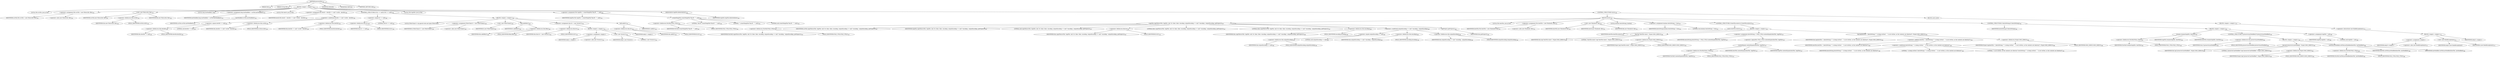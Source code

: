 digraph "processFile" {  
"619" [label = <(METHOD,processFile)<SUB>333</SUB>> ]
"28" [label = <(PARAM,this)<SUB>333</SUB>> ]
"620" [label = <(PARAM,String file)<SUB>333</SUB>> ]
"621" [label = <(BLOCK,&lt;empty&gt;,&lt;empty&gt;)<SUB>333</SUB>> ]
"24" [label = <(LOCAL,File srcFile: java.io.File)> ]
"622" [label = <(&lt;operator&gt;.assignment,File srcFile = new File(srcDir, file))<SUB>334</SUB>> ]
"623" [label = <(IDENTIFIER,srcFile,File srcFile = new File(srcDir, file))<SUB>334</SUB>> ]
"624" [label = <(&lt;operator&gt;.alloc,new File(srcDir, file))<SUB>334</SUB>> ]
"625" [label = <(&lt;init&gt;,new File(srcDir, file))<SUB>334</SUB>> ]
"23" [label = <(IDENTIFIER,srcFile,new File(srcDir, file))<SUB>334</SUB>> ]
"626" [label = <(&lt;operator&gt;.fieldAccess,this.srcDir)<SUB>334</SUB>> ]
"627" [label = <(IDENTIFIER,this,new File(srcDir, file))<SUB>334</SUB>> ]
"628" [label = <(FIELD_IDENTIFIER,srcDir,srcDir)<SUB>334</SUB>> ]
"629" [label = <(IDENTIFIER,file,new File(srcDir, file))<SUB>334</SUB>> ]
"630" [label = <(LOCAL,long lastModified: long)> ]
"631" [label = <(&lt;operator&gt;.assignment,long lastModified = srcFile.lastModified())<SUB>335</SUB>> ]
"632" [label = <(IDENTIFIER,lastModified,long lastModified = srcFile.lastModified())<SUB>335</SUB>> ]
"633" [label = <(lastModified,srcFile.lastModified())<SUB>335</SUB>> ]
"634" [label = <(IDENTIFIER,srcFile,srcFile.lastModified())<SUB>335</SUB>> ]
"635" [label = <(LOCAL,File destD: java.io.File)> ]
"636" [label = <(&lt;operator&gt;.assignment,File destD = destDir == null ? srcDir : destDir)<SUB>336</SUB>> ]
"637" [label = <(IDENTIFIER,destD,File destD = destDir == null ? srcDir : destDir)<SUB>336</SUB>> ]
"638" [label = <(&lt;operator&gt;.conditional,destDir == null ? srcDir : destDir)<SUB>336</SUB>> ]
"639" [label = <(&lt;operator&gt;.equals,destDir == null)<SUB>336</SUB>> ]
"640" [label = <(&lt;operator&gt;.fieldAccess,this.destDir)<SUB>336</SUB>> ]
"641" [label = <(IDENTIFIER,this,destDir == null)<SUB>336</SUB>> ]
"642" [label = <(FIELD_IDENTIFIER,destDir,destDir)<SUB>336</SUB>> ]
"643" [label = <(LITERAL,null,destDir == null)<SUB>336</SUB>> ]
"644" [label = <(&lt;operator&gt;.fieldAccess,this.srcDir)<SUB>336</SUB>> ]
"645" [label = <(IDENTIFIER,this,destDir == null ? srcDir : destDir)<SUB>336</SUB>> ]
"646" [label = <(FIELD_IDENTIFIER,srcDir,srcDir)<SUB>336</SUB>> ]
"647" [label = <(&lt;operator&gt;.fieldAccess,this.destDir)<SUB>336</SUB>> ]
"648" [label = <(IDENTIFIER,this,destDir == null ? srcDir : destDir)<SUB>336</SUB>> ]
"649" [label = <(FIELD_IDENTIFIER,destDir,destDir)<SUB>336</SUB>> ]
"650" [label = <(CONTROL_STRUCTURE,if (fcv == null),if (fcv == null))<SUB>338</SUB>> ]
"651" [label = <(&lt;operator&gt;.equals,fcv == null)<SUB>338</SUB>> ]
"652" [label = <(&lt;operator&gt;.fieldAccess,this.fcv)<SUB>338</SUB>> ]
"653" [label = <(IDENTIFIER,this,fcv == null)<SUB>338</SUB>> ]
"654" [label = <(FIELD_IDENTIFIER,fcv,fcv)<SUB>338</SUB>> ]
"655" [label = <(LITERAL,null,fcv == null)<SUB>338</SUB>> ]
"656" [label = <(BLOCK,&lt;empty&gt;,&lt;empty&gt;)<SUB>338</SUB>> ]
"26" [label = <(LOCAL,FilterChain fc: org.apache.tools.ant.types.FilterChain)> ]
"657" [label = <(&lt;operator&gt;.assignment,FilterChain fc = new FilterChain())<SUB>339</SUB>> ]
"658" [label = <(IDENTIFIER,fc,FilterChain fc = new FilterChain())<SUB>339</SUB>> ]
"659" [label = <(&lt;operator&gt;.alloc,new FilterChain())<SUB>339</SUB>> ]
"660" [label = <(&lt;init&gt;,new FilterChain())<SUB>339</SUB>> ]
"25" [label = <(IDENTIFIER,fc,new FilterChain())<SUB>339</SUB>> ]
"661" [label = <(add,add(filter))<SUB>340</SUB>> ]
"662" [label = <(IDENTIFIER,fc,add(filter))<SUB>340</SUB>> ]
"663" [label = <(&lt;operator&gt;.fieldAccess,this.filter)<SUB>340</SUB>> ]
"664" [label = <(IDENTIFIER,this,add(filter))<SUB>340</SUB>> ]
"665" [label = <(FIELD_IDENTIFIER,filter,filter)<SUB>340</SUB>> ]
"666" [label = <(&lt;operator&gt;.assignment,this.fcv = new Vector(1))<SUB>341</SUB>> ]
"667" [label = <(&lt;operator&gt;.fieldAccess,this.fcv)<SUB>341</SUB>> ]
"668" [label = <(IDENTIFIER,this,this.fcv = new Vector(1))<SUB>341</SUB>> ]
"669" [label = <(FIELD_IDENTIFIER,fcv,fcv)<SUB>341</SUB>> ]
"670" [label = <(BLOCK,&lt;empty&gt;,&lt;empty&gt;)<SUB>341</SUB>> ]
"671" [label = <(&lt;operator&gt;.assignment,&lt;empty&gt;)> ]
"672" [label = <(IDENTIFIER,$obj11,&lt;empty&gt;)> ]
"673" [label = <(&lt;operator&gt;.alloc,new Vector(1))<SUB>341</SUB>> ]
"674" [label = <(&lt;init&gt;,new Vector(1))<SUB>341</SUB>> ]
"675" [label = <(IDENTIFIER,$obj11,new Vector(1))> ]
"676" [label = <(LITERAL,1,new Vector(1))<SUB>341</SUB>> ]
"677" [label = <(IDENTIFIER,$obj11,&lt;empty&gt;)> ]
"678" [label = <(add,add(fc))<SUB>342</SUB>> ]
"679" [label = <(&lt;operator&gt;.fieldAccess,this.fcv)<SUB>342</SUB>> ]
"680" [label = <(IDENTIFIER,this,add(fc))<SUB>342</SUB>> ]
"681" [label = <(FIELD_IDENTIFIER,fcv,fcv)<SUB>342</SUB>> ]
"682" [label = <(IDENTIFIER,fc,add(fc))<SUB>342</SUB>> ]
"683" [label = <(LOCAL,File tmpFile: java.io.File)> ]
"684" [label = <(&lt;operator&gt;.assignment,File tmpFile = createTempFile(&quot;fixcrlf&quot;, &quot;&quot;, null))<SUB>344</SUB>> ]
"685" [label = <(IDENTIFIER,tmpFile,File tmpFile = createTempFile(&quot;fixcrlf&quot;, &quot;&quot;, null))<SUB>344</SUB>> ]
"686" [label = <(createTempFile,createTempFile(&quot;fixcrlf&quot;, &quot;&quot;, null))<SUB>344</SUB>> ]
"687" [label = <(&lt;operator&gt;.fieldAccess,FixCRLF.FILE_UTILS)<SUB>344</SUB>> ]
"688" [label = <(IDENTIFIER,FixCRLF,createTempFile(&quot;fixcrlf&quot;, &quot;&quot;, null))<SUB>344</SUB>> ]
"689" [label = <(FIELD_IDENTIFIER,FILE_UTILS,FILE_UTILS)<SUB>344</SUB>> ]
"690" [label = <(LITERAL,&quot;fixcrlf&quot;,createTempFile(&quot;fixcrlf&quot;, &quot;&quot;, null))<SUB>344</SUB>> ]
"691" [label = <(LITERAL,&quot;&quot;,createTempFile(&quot;fixcrlf&quot;, &quot;&quot;, null))<SUB>344</SUB>> ]
"692" [label = <(LITERAL,null,createTempFile(&quot;fixcrlf&quot;, &quot;&quot;, null))<SUB>344</SUB>> ]
"693" [label = <(deleteOnExit,tmpFile.deleteOnExit())<SUB>345</SUB>> ]
"694" [label = <(IDENTIFIER,tmpFile,tmpFile.deleteOnExit())<SUB>345</SUB>> ]
"695" [label = <(CONTROL_STRUCTURE,try,try)<SUB>346</SUB>> ]
"696" [label = <(BLOCK,try,try)<SUB>346</SUB>> ]
"697" [label = <(copyFile,copyFile(srcFile, tmpFile, null, fcv, false, false, encoding, outputEncoding == null ? encoding : outputEncoding, getProject()))<SUB>347</SUB>> ]
"698" [label = <(&lt;operator&gt;.fieldAccess,FixCRLF.FILE_UTILS)<SUB>347</SUB>> ]
"699" [label = <(IDENTIFIER,FixCRLF,copyFile(srcFile, tmpFile, null, fcv, false, false, encoding, outputEncoding == null ? encoding : outputEncoding, getProject()))<SUB>347</SUB>> ]
"700" [label = <(FIELD_IDENTIFIER,FILE_UTILS,FILE_UTILS)<SUB>347</SUB>> ]
"701" [label = <(IDENTIFIER,srcFile,copyFile(srcFile, tmpFile, null, fcv, false, false, encoding, outputEncoding == null ? encoding : outputEncoding, getProject()))<SUB>347</SUB>> ]
"702" [label = <(IDENTIFIER,tmpFile,copyFile(srcFile, tmpFile, null, fcv, false, false, encoding, outputEncoding == null ? encoding : outputEncoding, getProject()))<SUB>347</SUB>> ]
"703" [label = <(LITERAL,null,copyFile(srcFile, tmpFile, null, fcv, false, false, encoding, outputEncoding == null ? encoding : outputEncoding, getProject()))<SUB>347</SUB>> ]
"704" [label = <(&lt;operator&gt;.fieldAccess,this.fcv)<SUB>347</SUB>> ]
"705" [label = <(IDENTIFIER,this,copyFile(srcFile, tmpFile, null, fcv, false, false, encoding, outputEncoding == null ? encoding : outputEncoding, getProject()))<SUB>347</SUB>> ]
"706" [label = <(FIELD_IDENTIFIER,fcv,fcv)<SUB>347</SUB>> ]
"707" [label = <(LITERAL,false,copyFile(srcFile, tmpFile, null, fcv, false, false, encoding, outputEncoding == null ? encoding : outputEncoding, getProject()))<SUB>347</SUB>> ]
"708" [label = <(LITERAL,false,copyFile(srcFile, tmpFile, null, fcv, false, false, encoding, outputEncoding == null ? encoding : outputEncoding, getProject()))<SUB>347</SUB>> ]
"709" [label = <(&lt;operator&gt;.fieldAccess,this.encoding)<SUB>348</SUB>> ]
"710" [label = <(IDENTIFIER,this,copyFile(srcFile, tmpFile, null, fcv, false, false, encoding, outputEncoding == null ? encoding : outputEncoding, getProject()))<SUB>348</SUB>> ]
"711" [label = <(FIELD_IDENTIFIER,encoding,encoding)<SUB>348</SUB>> ]
"712" [label = <(&lt;operator&gt;.conditional,outputEncoding == null ? encoding : outputEncoding)<SUB>348</SUB>> ]
"713" [label = <(&lt;operator&gt;.equals,outputEncoding == null)<SUB>348</SUB>> ]
"714" [label = <(&lt;operator&gt;.fieldAccess,this.outputEncoding)<SUB>348</SUB>> ]
"715" [label = <(IDENTIFIER,this,outputEncoding == null)<SUB>348</SUB>> ]
"716" [label = <(FIELD_IDENTIFIER,outputEncoding,outputEncoding)<SUB>348</SUB>> ]
"717" [label = <(LITERAL,null,outputEncoding == null)<SUB>348</SUB>> ]
"718" [label = <(&lt;operator&gt;.fieldAccess,this.encoding)<SUB>348</SUB>> ]
"719" [label = <(IDENTIFIER,this,outputEncoding == null ? encoding : outputEncoding)<SUB>348</SUB>> ]
"720" [label = <(FIELD_IDENTIFIER,encoding,encoding)<SUB>348</SUB>> ]
"721" [label = <(&lt;operator&gt;.fieldAccess,this.outputEncoding)<SUB>348</SUB>> ]
"722" [label = <(IDENTIFIER,this,outputEncoding == null ? encoding : outputEncoding)<SUB>348</SUB>> ]
"723" [label = <(FIELD_IDENTIFIER,outputEncoding,outputEncoding)<SUB>348</SUB>> ]
"724" [label = <(getProject,getProject())<SUB>349</SUB>> ]
"27" [label = <(IDENTIFIER,this,getProject())<SUB>349</SUB>> ]
"30" [label = <(LOCAL,File destFile: java.io.File)> ]
"725" [label = <(&lt;operator&gt;.assignment,File destFile = new File(destD, file))<SUB>351</SUB>> ]
"726" [label = <(IDENTIFIER,destFile,File destFile = new File(destD, file))<SUB>351</SUB>> ]
"727" [label = <(&lt;operator&gt;.alloc,new File(destD, file))<SUB>351</SUB>> ]
"728" [label = <(&lt;init&gt;,new File(destD, file))<SUB>351</SUB>> ]
"29" [label = <(IDENTIFIER,destFile,new File(destD, file))<SUB>351</SUB>> ]
"729" [label = <(IDENTIFIER,destD,new File(destD, file))<SUB>351</SUB>> ]
"730" [label = <(IDENTIFIER,file,new File(destD, file))<SUB>351</SUB>> ]
"731" [label = <(LOCAL,boolean destIsWrong: boolean)> ]
"732" [label = <(&lt;operator&gt;.assignment,boolean destIsWrong = true)<SUB>353</SUB>> ]
"733" [label = <(IDENTIFIER,destIsWrong,boolean destIsWrong = true)<SUB>353</SUB>> ]
"734" [label = <(LITERAL,true,boolean destIsWrong = true)<SUB>353</SUB>> ]
"735" [label = <(CONTROL_STRUCTURE,if (destFile.exists()),if (destFile.exists()))<SUB>354</SUB>> ]
"736" [label = <(exists,destFile.exists())<SUB>354</SUB>> ]
"737" [label = <(IDENTIFIER,destFile,destFile.exists())<SUB>354</SUB>> ]
"738" [label = <(BLOCK,&lt;empty&gt;,&lt;empty&gt;)<SUB>354</SUB>> ]
"739" [label = <(log,log(&quot;destFile exists&quot;, Project.MSG_DEBUG))<SUB>356</SUB>> ]
"31" [label = <(IDENTIFIER,this,log(&quot;destFile exists&quot;, Project.MSG_DEBUG))<SUB>356</SUB>> ]
"740" [label = <(LITERAL,&quot;destFile exists&quot;,log(&quot;destFile exists&quot;, Project.MSG_DEBUG))<SUB>356</SUB>> ]
"741" [label = <(&lt;operator&gt;.fieldAccess,Project.MSG_DEBUG)<SUB>356</SUB>> ]
"742" [label = <(IDENTIFIER,Project,log(&quot;destFile exists&quot;, Project.MSG_DEBUG))<SUB>356</SUB>> ]
"743" [label = <(FIELD_IDENTIFIER,MSG_DEBUG,MSG_DEBUG)<SUB>356</SUB>> ]
"744" [label = <(&lt;operator&gt;.assignment,destIsWrong = !FILE_UTILS.contentEquals(destFile, tmpFile))<SUB>357</SUB>> ]
"745" [label = <(IDENTIFIER,destIsWrong,destIsWrong = !FILE_UTILS.contentEquals(destFile, tmpFile))<SUB>357</SUB>> ]
"746" [label = <(&lt;operator&gt;.logicalNot,!FILE_UTILS.contentEquals(destFile, tmpFile))<SUB>357</SUB>> ]
"747" [label = <(contentEquals,contentEquals(destFile, tmpFile))<SUB>357</SUB>> ]
"748" [label = <(&lt;operator&gt;.fieldAccess,FixCRLF.FILE_UTILS)<SUB>357</SUB>> ]
"749" [label = <(IDENTIFIER,FixCRLF,contentEquals(destFile, tmpFile))<SUB>357</SUB>> ]
"750" [label = <(FIELD_IDENTIFIER,FILE_UTILS,FILE_UTILS)<SUB>357</SUB>> ]
"751" [label = <(IDENTIFIER,destFile,contentEquals(destFile, tmpFile))<SUB>357</SUB>> ]
"752" [label = <(IDENTIFIER,tmpFile,contentEquals(destFile, tmpFile))<SUB>357</SUB>> ]
"753" [label = <(log,log(destFile + (destIsWrong ? &quot; is being written&quot; : &quot; is not written, as the contents are identical&quot;), Project.MSG_DEBUG))<SUB>358</SUB>> ]
"32" [label = <(IDENTIFIER,this,log(destFile + (destIsWrong ? &quot; is being written&quot; : &quot; is not written, as the contents are identical&quot;), Project.MSG_DEBUG))<SUB>358</SUB>> ]
"754" [label = <(&lt;operator&gt;.addition,destFile + (destIsWrong ? &quot; is being written&quot; : &quot; is not written, as the contents are identical&quot;))<SUB>358</SUB>> ]
"755" [label = <(IDENTIFIER,destFile,destFile + (destIsWrong ? &quot; is being written&quot; : &quot; is not written, as the contents are identical&quot;))<SUB>358</SUB>> ]
"756" [label = <(&lt;operator&gt;.conditional,destIsWrong ? &quot; is being written&quot; : &quot; is not written, as the contents are identical&quot;)<SUB>358</SUB>> ]
"757" [label = <(IDENTIFIER,destIsWrong,destIsWrong ? &quot; is being written&quot; : &quot; is not written, as the contents are identical&quot;)<SUB>358</SUB>> ]
"758" [label = <(LITERAL,&quot; is being written&quot;,destIsWrong ? &quot; is being written&quot; : &quot; is not written, as the contents are identical&quot;)<SUB>358</SUB>> ]
"759" [label = <(LITERAL,&quot; is not written, as the contents are identical&quot;,destIsWrong ? &quot; is being written&quot; : &quot; is not written, as the contents are identical&quot;)<SUB>359</SUB>> ]
"760" [label = <(&lt;operator&gt;.fieldAccess,Project.MSG_DEBUG)<SUB>360</SUB>> ]
"761" [label = <(IDENTIFIER,Project,log(destFile + (destIsWrong ? &quot; is being written&quot; : &quot; is not written, as the contents are identical&quot;), Project.MSG_DEBUG))<SUB>360</SUB>> ]
"762" [label = <(FIELD_IDENTIFIER,MSG_DEBUG,MSG_DEBUG)<SUB>360</SUB>> ]
"763" [label = <(CONTROL_STRUCTURE,if (destIsWrong),if (destIsWrong))<SUB>362</SUB>> ]
"764" [label = <(IDENTIFIER,destIsWrong,if (destIsWrong))<SUB>362</SUB>> ]
"765" [label = <(BLOCK,&lt;empty&gt;,&lt;empty&gt;)<SUB>362</SUB>> ]
"766" [label = <(rename,rename(tmpFile, destFile))<SUB>363</SUB>> ]
"767" [label = <(&lt;operator&gt;.fieldAccess,FixCRLF.FILE_UTILS)<SUB>363</SUB>> ]
"768" [label = <(IDENTIFIER,FixCRLF,rename(tmpFile, destFile))<SUB>363</SUB>> ]
"769" [label = <(FIELD_IDENTIFIER,FILE_UTILS,FILE_UTILS)<SUB>363</SUB>> ]
"770" [label = <(IDENTIFIER,tmpFile,rename(tmpFile, destFile))<SUB>363</SUB>> ]
"771" [label = <(IDENTIFIER,destFile,rename(tmpFile, destFile))<SUB>363</SUB>> ]
"772" [label = <(CONTROL_STRUCTURE,if (preserveLastModified),if (preserveLastModified))<SUB>364</SUB>> ]
"773" [label = <(&lt;operator&gt;.fieldAccess,this.preserveLastModified)<SUB>364</SUB>> ]
"774" [label = <(IDENTIFIER,this,if (preserveLastModified))<SUB>364</SUB>> ]
"775" [label = <(FIELD_IDENTIFIER,preserveLastModified,preserveLastModified)<SUB>364</SUB>> ]
"776" [label = <(BLOCK,&lt;empty&gt;,&lt;empty&gt;)<SUB>364</SUB>> ]
"777" [label = <(log,log(&quot;preserved lastModified&quot;, Project.MSG_DEBUG))<SUB>365</SUB>> ]
"33" [label = <(IDENTIFIER,this,log(&quot;preserved lastModified&quot;, Project.MSG_DEBUG))<SUB>365</SUB>> ]
"778" [label = <(LITERAL,&quot;preserved lastModified&quot;,log(&quot;preserved lastModified&quot;, Project.MSG_DEBUG))<SUB>365</SUB>> ]
"779" [label = <(&lt;operator&gt;.fieldAccess,Project.MSG_DEBUG)<SUB>365</SUB>> ]
"780" [label = <(IDENTIFIER,Project,log(&quot;preserved lastModified&quot;, Project.MSG_DEBUG))<SUB>365</SUB>> ]
"781" [label = <(FIELD_IDENTIFIER,MSG_DEBUG,MSG_DEBUG)<SUB>365</SUB>> ]
"782" [label = <(setFileLastModified,setFileLastModified(destFile, lastModified))<SUB>366</SUB>> ]
"783" [label = <(&lt;operator&gt;.fieldAccess,FixCRLF.FILE_UTILS)<SUB>366</SUB>> ]
"784" [label = <(IDENTIFIER,FixCRLF,setFileLastModified(destFile, lastModified))<SUB>366</SUB>> ]
"785" [label = <(FIELD_IDENTIFIER,FILE_UTILS,FILE_UTILS)<SUB>366</SUB>> ]
"786" [label = <(IDENTIFIER,destFile,setFileLastModified(destFile, lastModified))<SUB>366</SUB>> ]
"787" [label = <(IDENTIFIER,lastModified,setFileLastModified(destFile, lastModified))<SUB>366</SUB>> ]
"788" [label = <(&lt;operator&gt;.assignment,tmpFile = null)<SUB>368</SUB>> ]
"789" [label = <(IDENTIFIER,tmpFile,tmpFile = null)<SUB>368</SUB>> ]
"790" [label = <(LITERAL,null,tmpFile = null)<SUB>368</SUB>> ]
"791" [label = <(BLOCK,catch,catch)> ]
"792" [label = <(BLOCK,&lt;empty&gt;,&lt;empty&gt;)<SUB>370</SUB>> ]
"793" [label = <(&lt;operator&gt;.throw,throw new BuildException(e);)<SUB>371</SUB>> ]
"794" [label = <(BLOCK,&lt;empty&gt;,&lt;empty&gt;)<SUB>371</SUB>> ]
"795" [label = <(&lt;operator&gt;.assignment,&lt;empty&gt;)> ]
"796" [label = <(IDENTIFIER,$obj13,&lt;empty&gt;)> ]
"797" [label = <(&lt;operator&gt;.alloc,new BuildException(e))<SUB>371</SUB>> ]
"798" [label = <(&lt;init&gt;,new BuildException(e))<SUB>371</SUB>> ]
"799" [label = <(IDENTIFIER,$obj13,new BuildException(e))> ]
"800" [label = <(IDENTIFIER,e,new BuildException(e))<SUB>371</SUB>> ]
"801" [label = <(IDENTIFIER,$obj13,&lt;empty&gt;)> ]
"802" [label = <(MODIFIER,PRIVATE)> ]
"803" [label = <(MODIFIER,VIRTUAL)> ]
"804" [label = <(METHOD_RETURN,void)<SUB>333</SUB>> ]
  "619" -> "28" 
  "619" -> "620" 
  "619" -> "621" 
  "619" -> "802" 
  "619" -> "803" 
  "619" -> "804" 
  "621" -> "24" 
  "621" -> "622" 
  "621" -> "625" 
  "621" -> "630" 
  "621" -> "631" 
  "621" -> "635" 
  "621" -> "636" 
  "621" -> "650" 
  "621" -> "683" 
  "621" -> "684" 
  "621" -> "693" 
  "621" -> "695" 
  "622" -> "623" 
  "622" -> "624" 
  "625" -> "23" 
  "625" -> "626" 
  "625" -> "629" 
  "626" -> "627" 
  "626" -> "628" 
  "631" -> "632" 
  "631" -> "633" 
  "633" -> "634" 
  "636" -> "637" 
  "636" -> "638" 
  "638" -> "639" 
  "638" -> "644" 
  "638" -> "647" 
  "639" -> "640" 
  "639" -> "643" 
  "640" -> "641" 
  "640" -> "642" 
  "644" -> "645" 
  "644" -> "646" 
  "647" -> "648" 
  "647" -> "649" 
  "650" -> "651" 
  "650" -> "656" 
  "651" -> "652" 
  "651" -> "655" 
  "652" -> "653" 
  "652" -> "654" 
  "656" -> "26" 
  "656" -> "657" 
  "656" -> "660" 
  "656" -> "661" 
  "656" -> "666" 
  "656" -> "678" 
  "657" -> "658" 
  "657" -> "659" 
  "660" -> "25" 
  "661" -> "662" 
  "661" -> "663" 
  "663" -> "664" 
  "663" -> "665" 
  "666" -> "667" 
  "666" -> "670" 
  "667" -> "668" 
  "667" -> "669" 
  "670" -> "671" 
  "670" -> "674" 
  "670" -> "677" 
  "671" -> "672" 
  "671" -> "673" 
  "674" -> "675" 
  "674" -> "676" 
  "678" -> "679" 
  "678" -> "682" 
  "679" -> "680" 
  "679" -> "681" 
  "684" -> "685" 
  "684" -> "686" 
  "686" -> "687" 
  "686" -> "690" 
  "686" -> "691" 
  "686" -> "692" 
  "687" -> "688" 
  "687" -> "689" 
  "693" -> "694" 
  "695" -> "696" 
  "695" -> "791" 
  "696" -> "697" 
  "696" -> "30" 
  "696" -> "725" 
  "696" -> "728" 
  "696" -> "731" 
  "696" -> "732" 
  "696" -> "735" 
  "696" -> "763" 
  "697" -> "698" 
  "697" -> "701" 
  "697" -> "702" 
  "697" -> "703" 
  "697" -> "704" 
  "697" -> "707" 
  "697" -> "708" 
  "697" -> "709" 
  "697" -> "712" 
  "697" -> "724" 
  "698" -> "699" 
  "698" -> "700" 
  "704" -> "705" 
  "704" -> "706" 
  "709" -> "710" 
  "709" -> "711" 
  "712" -> "713" 
  "712" -> "718" 
  "712" -> "721" 
  "713" -> "714" 
  "713" -> "717" 
  "714" -> "715" 
  "714" -> "716" 
  "718" -> "719" 
  "718" -> "720" 
  "721" -> "722" 
  "721" -> "723" 
  "724" -> "27" 
  "725" -> "726" 
  "725" -> "727" 
  "728" -> "29" 
  "728" -> "729" 
  "728" -> "730" 
  "732" -> "733" 
  "732" -> "734" 
  "735" -> "736" 
  "735" -> "738" 
  "736" -> "737" 
  "738" -> "739" 
  "738" -> "744" 
  "738" -> "753" 
  "739" -> "31" 
  "739" -> "740" 
  "739" -> "741" 
  "741" -> "742" 
  "741" -> "743" 
  "744" -> "745" 
  "744" -> "746" 
  "746" -> "747" 
  "747" -> "748" 
  "747" -> "751" 
  "747" -> "752" 
  "748" -> "749" 
  "748" -> "750" 
  "753" -> "32" 
  "753" -> "754" 
  "753" -> "760" 
  "754" -> "755" 
  "754" -> "756" 
  "756" -> "757" 
  "756" -> "758" 
  "756" -> "759" 
  "760" -> "761" 
  "760" -> "762" 
  "763" -> "764" 
  "763" -> "765" 
  "765" -> "766" 
  "765" -> "772" 
  "765" -> "788" 
  "766" -> "767" 
  "766" -> "770" 
  "766" -> "771" 
  "767" -> "768" 
  "767" -> "769" 
  "772" -> "773" 
  "772" -> "776" 
  "773" -> "774" 
  "773" -> "775" 
  "776" -> "777" 
  "776" -> "782" 
  "777" -> "33" 
  "777" -> "778" 
  "777" -> "779" 
  "779" -> "780" 
  "779" -> "781" 
  "782" -> "783" 
  "782" -> "786" 
  "782" -> "787" 
  "783" -> "784" 
  "783" -> "785" 
  "788" -> "789" 
  "788" -> "790" 
  "791" -> "792" 
  "792" -> "793" 
  "793" -> "794" 
  "794" -> "795" 
  "794" -> "798" 
  "794" -> "801" 
  "795" -> "796" 
  "795" -> "797" 
  "798" -> "799" 
  "798" -> "800" 
}
